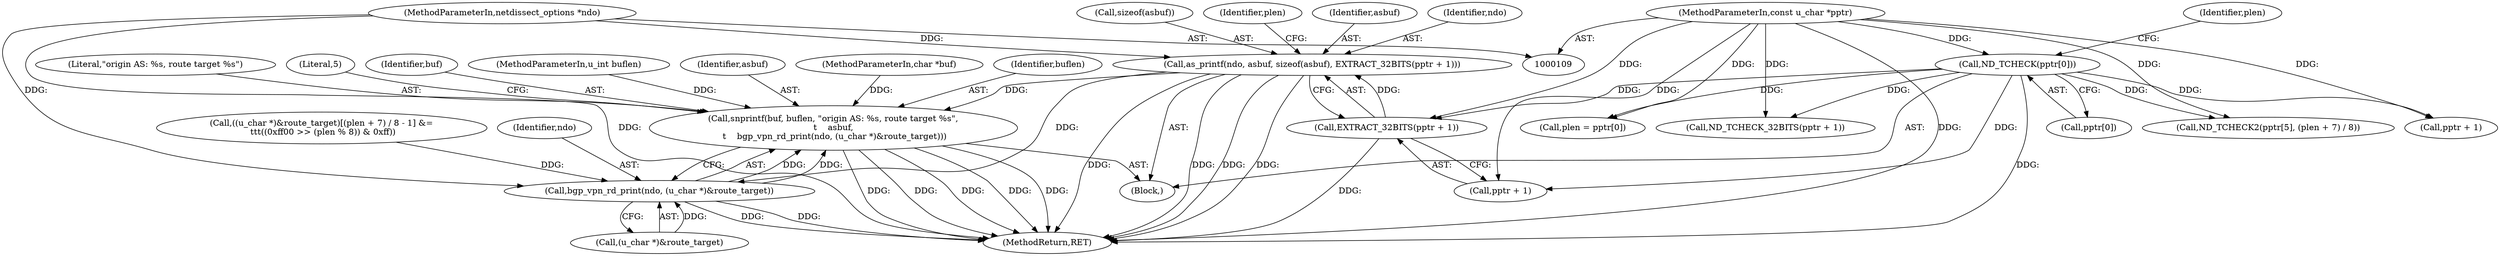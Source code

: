 digraph "0_tcpdump_bd4e697ebd6c8457efa8f28f6831fc929b88a014@pointer" {
"1000149" [label="(Call,as_printf(ndo, asbuf, sizeof(asbuf), EXTRACT_32BITS(pptr + 1)))"];
"1000110" [label="(MethodParameterIn,netdissect_options *ndo)"];
"1000154" [label="(Call,EXTRACT_32BITS(pptr + 1))"];
"1000111" [label="(MethodParameterIn,const u_char *pptr)"];
"1000118" [label="(Call,ND_TCHECK(pptr[0]))"];
"1000220" [label="(Call,snprintf(buf, buflen, \"origin AS: %s, route target %s\",\n\t    asbuf,\n \t    bgp_vpn_rd_print(ndo, (u_char *)&route_target)))"];
"1000225" [label="(Call,bgp_vpn_rd_print(ndo, (u_char *)&route_target))"];
"1000224" [label="(Identifier,asbuf)"];
"1000200" [label="(Call,((u_char *)&route_target)[(plen + 7) / 8 - 1] &=\n \t\t\t((0xff00 >> (plen % 8)) & 0xff))"];
"1000114" [label="(Block,)"];
"1000112" [label="(MethodParameterIn,char *buf)"];
"1000118" [label="(Call,ND_TCHECK(pptr[0]))"];
"1000222" [label="(Identifier,buflen)"];
"1000225" [label="(Call,bgp_vpn_rd_print(ndo, (u_char *)&route_target))"];
"1000223" [label="(Literal,\"origin AS: %s, route target %s\")"];
"1000159" [label="(Identifier,plen)"];
"1000149" [label="(Call,as_printf(ndo, asbuf, sizeof(asbuf), EXTRACT_32BITS(pptr + 1)))"];
"1000233" [label="(Literal,5)"];
"1000227" [label="(Call,(u_char *)&route_target)"];
"1000110" [label="(MethodParameterIn,netdissect_options *ndo)"];
"1000119" [label="(Call,pptr[0])"];
"1000151" [label="(Identifier,asbuf)"];
"1000150" [label="(Identifier,ndo)"];
"1000221" [label="(Identifier,buf)"];
"1000226" [label="(Identifier,ndo)"];
"1000243" [label="(MethodReturn,RET)"];
"1000154" [label="(Call,EXTRACT_32BITS(pptr + 1))"];
"1000122" [label="(Call,plen = pptr[0])"];
"1000123" [label="(Identifier,plen)"];
"1000145" [label="(Call,ND_TCHECK_32BITS(pptr + 1))"];
"1000152" [label="(Call,sizeof(asbuf))"];
"1000174" [label="(Call,ND_TCHECK2(pptr[5], (plen + 7) / 8))"];
"1000220" [label="(Call,snprintf(buf, buflen, \"origin AS: %s, route target %s\",\n\t    asbuf,\n \t    bgp_vpn_rd_print(ndo, (u_char *)&route_target)))"];
"1000111" [label="(MethodParameterIn,const u_char *pptr)"];
"1000146" [label="(Call,pptr + 1)"];
"1000113" [label="(MethodParameterIn,u_int buflen)"];
"1000155" [label="(Call,pptr + 1)"];
"1000149" -> "1000114"  [label="AST: "];
"1000149" -> "1000154"  [label="CFG: "];
"1000150" -> "1000149"  [label="AST: "];
"1000151" -> "1000149"  [label="AST: "];
"1000152" -> "1000149"  [label="AST: "];
"1000154" -> "1000149"  [label="AST: "];
"1000159" -> "1000149"  [label="CFG: "];
"1000149" -> "1000243"  [label="DDG: "];
"1000149" -> "1000243"  [label="DDG: "];
"1000149" -> "1000243"  [label="DDG: "];
"1000149" -> "1000243"  [label="DDG: "];
"1000110" -> "1000149"  [label="DDG: "];
"1000154" -> "1000149"  [label="DDG: "];
"1000149" -> "1000220"  [label="DDG: "];
"1000149" -> "1000225"  [label="DDG: "];
"1000110" -> "1000109"  [label="AST: "];
"1000110" -> "1000243"  [label="DDG: "];
"1000110" -> "1000225"  [label="DDG: "];
"1000154" -> "1000155"  [label="CFG: "];
"1000155" -> "1000154"  [label="AST: "];
"1000154" -> "1000243"  [label="DDG: "];
"1000111" -> "1000154"  [label="DDG: "];
"1000118" -> "1000154"  [label="DDG: "];
"1000111" -> "1000109"  [label="AST: "];
"1000111" -> "1000243"  [label="DDG: "];
"1000111" -> "1000118"  [label="DDG: "];
"1000111" -> "1000122"  [label="DDG: "];
"1000111" -> "1000145"  [label="DDG: "];
"1000111" -> "1000146"  [label="DDG: "];
"1000111" -> "1000155"  [label="DDG: "];
"1000111" -> "1000174"  [label="DDG: "];
"1000118" -> "1000114"  [label="AST: "];
"1000118" -> "1000119"  [label="CFG: "];
"1000119" -> "1000118"  [label="AST: "];
"1000123" -> "1000118"  [label="CFG: "];
"1000118" -> "1000243"  [label="DDG: "];
"1000118" -> "1000122"  [label="DDG: "];
"1000118" -> "1000145"  [label="DDG: "];
"1000118" -> "1000146"  [label="DDG: "];
"1000118" -> "1000155"  [label="DDG: "];
"1000118" -> "1000174"  [label="DDG: "];
"1000220" -> "1000114"  [label="AST: "];
"1000220" -> "1000225"  [label="CFG: "];
"1000221" -> "1000220"  [label="AST: "];
"1000222" -> "1000220"  [label="AST: "];
"1000223" -> "1000220"  [label="AST: "];
"1000224" -> "1000220"  [label="AST: "];
"1000225" -> "1000220"  [label="AST: "];
"1000233" -> "1000220"  [label="CFG: "];
"1000220" -> "1000243"  [label="DDG: "];
"1000220" -> "1000243"  [label="DDG: "];
"1000220" -> "1000243"  [label="DDG: "];
"1000220" -> "1000243"  [label="DDG: "];
"1000220" -> "1000243"  [label="DDG: "];
"1000112" -> "1000220"  [label="DDG: "];
"1000113" -> "1000220"  [label="DDG: "];
"1000225" -> "1000220"  [label="DDG: "];
"1000225" -> "1000220"  [label="DDG: "];
"1000225" -> "1000227"  [label="CFG: "];
"1000226" -> "1000225"  [label="AST: "];
"1000227" -> "1000225"  [label="AST: "];
"1000225" -> "1000243"  [label="DDG: "];
"1000225" -> "1000243"  [label="DDG: "];
"1000227" -> "1000225"  [label="DDG: "];
"1000200" -> "1000225"  [label="DDG: "];
}
